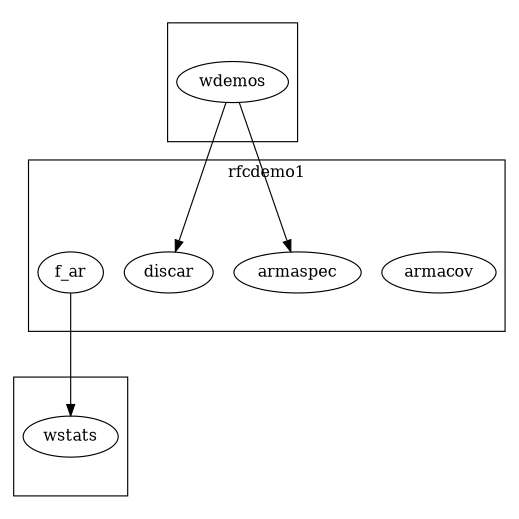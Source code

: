 /* Created by dotwrite for Matlab */
digraph dotwrite2 {
 size = "3.4641,3.4641";
 ratio = fill;
 concentrate = true;
 edge [constraint = true];
 subgraph cluster1 {
 URL = "../../../wafo/wdemos/graph.html";
1;
}
 subgraph cluster2 {
 URL = "../../../wafo/wstats/graph.html";
2;
}
 subgraph cluster3 {
 label = "rfcdemo1";
 URL = "index.html";
3;
4;
5;
6;
}
  1 -> 4;
  1 -> 5;
  6 -> 2;

 1 [URL="../../../wafo/wdemos/graph.html",label="wdemos"];
 2 [URL="../../../wafo/wstats/graph.html",label="wstats"];
 3 [URL="armacov.html",label="armacov"];
 4 [URL="armaspec.html",label="armaspec"];
 5 [URL="discar.html",label="discar"];
 6 [URL="f_ar.html",label="f_ar"];
}